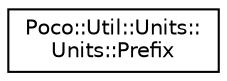 digraph "Graphical Class Hierarchy"
{
 // LATEX_PDF_SIZE
  edge [fontname="Helvetica",fontsize="10",labelfontname="Helvetica",labelfontsize="10"];
  node [fontname="Helvetica",fontsize="10",shape=record];
  rankdir="LR";
  Node0 [label="Poco::Util::Units::\lUnits::Prefix",height=0.2,width=0.4,color="black", fillcolor="white", style="filled",URL="$classPoco_1_1Util_1_1Units_1_1Units_1_1Prefix.html",tooltip=" "];
}
